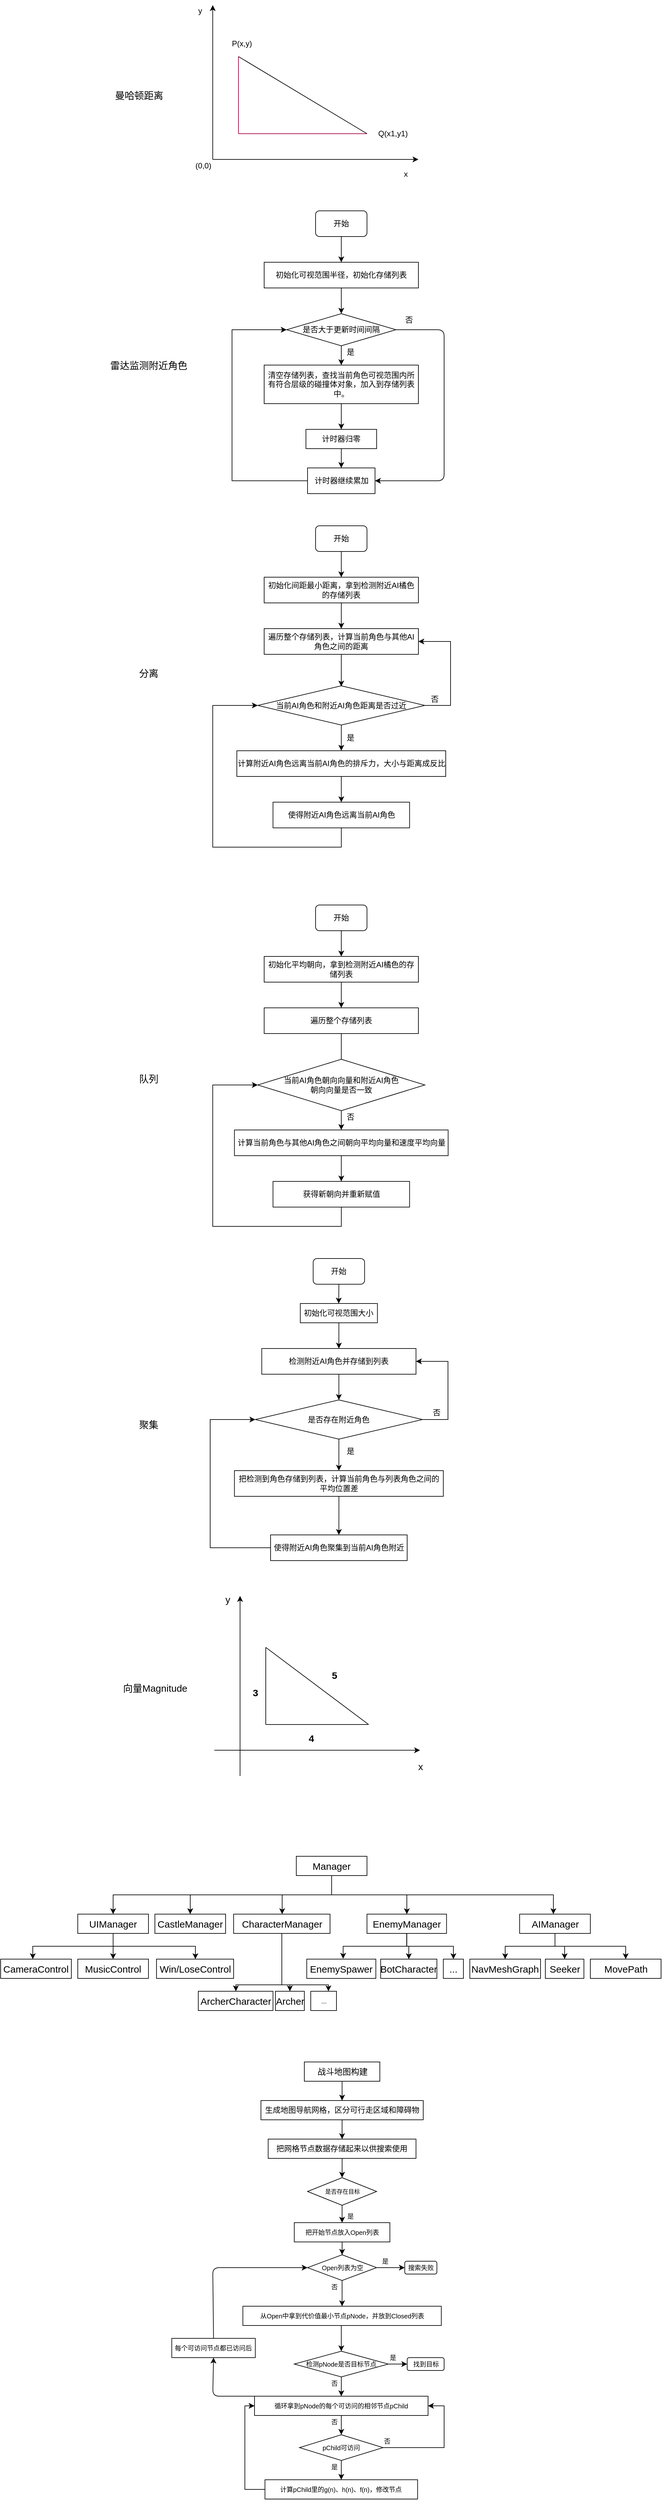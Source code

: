 <mxfile version="12.9.6" type="github">
  <diagram id="cQuPXXQZApBrQM8GXaEX" name="毕业设计相关">
    <mxGraphModel dx="2249" dy="762" grid="1" gridSize="10" guides="1" tooltips="1" connect="1" arrows="1" fold="1" page="1" pageScale="1" pageWidth="827" pageHeight="1169" math="0" shadow="0">
      <root>
        <mxCell id="0" />
        <mxCell id="1" parent="0" />
        <mxCell id="ilsrh9dzchEDd0E5HQ8F-1" value="" style="endArrow=classic;html=1;" parent="1" edge="1">
          <mxGeometry width="50" height="50" relative="1" as="geometry">
            <mxPoint x="200" y="360" as="sourcePoint" />
            <mxPoint x="200" y="120" as="targetPoint" />
          </mxGeometry>
        </mxCell>
        <mxCell id="ilsrh9dzchEDd0E5HQ8F-2" value="" style="endArrow=classic;html=1;" parent="1" edge="1">
          <mxGeometry width="50" height="50" relative="1" as="geometry">
            <mxPoint x="200" y="360" as="sourcePoint" />
            <mxPoint x="520" y="360" as="targetPoint" />
          </mxGeometry>
        </mxCell>
        <mxCell id="ilsrh9dzchEDd0E5HQ8F-3" value="" style="endArrow=none;html=1;fillColor=#d80073;strokeColor=#A50040;" parent="1" edge="1">
          <mxGeometry width="50" height="50" relative="1" as="geometry">
            <mxPoint x="240" y="320" as="sourcePoint" />
            <mxPoint x="440" y="320" as="targetPoint" />
          </mxGeometry>
        </mxCell>
        <mxCell id="ilsrh9dzchEDd0E5HQ8F-5" value="" style="endArrow=none;html=1;fillColor=#d80073;strokeColor=#A50040;" parent="1" edge="1">
          <mxGeometry width="50" height="50" relative="1" as="geometry">
            <mxPoint x="240" y="320" as="sourcePoint" />
            <mxPoint x="240" y="200" as="targetPoint" />
          </mxGeometry>
        </mxCell>
        <mxCell id="ilsrh9dzchEDd0E5HQ8F-6" value="" style="endArrow=none;html=1;" parent="1" edge="1">
          <mxGeometry width="50" height="50" relative="1" as="geometry">
            <mxPoint x="440" y="320" as="sourcePoint" />
            <mxPoint x="240" y="200" as="targetPoint" />
          </mxGeometry>
        </mxCell>
        <mxCell id="ilsrh9dzchEDd0E5HQ8F-7" value="P(x,y)" style="text;html=1;align=center;verticalAlign=middle;resizable=0;points=[];autosize=1;" parent="1" vertex="1">
          <mxGeometry x="220" y="170" width="50" height="20" as="geometry" />
        </mxCell>
        <mxCell id="ilsrh9dzchEDd0E5HQ8F-8" value="Q(x1,y1)" style="text;html=1;align=center;verticalAlign=middle;resizable=0;points=[];autosize=1;" parent="1" vertex="1">
          <mxGeometry x="450" y="310" width="60" height="20" as="geometry" />
        </mxCell>
        <mxCell id="ilsrh9dzchEDd0E5HQ8F-9" value="y" style="text;html=1;align=center;verticalAlign=middle;resizable=0;points=[];autosize=1;" parent="1" vertex="1">
          <mxGeometry x="170" y="119" width="20" height="20" as="geometry" />
        </mxCell>
        <mxCell id="ilsrh9dzchEDd0E5HQ8F-10" value="x" style="text;html=1;align=center;verticalAlign=middle;resizable=0;points=[];autosize=1;" parent="1" vertex="1">
          <mxGeometry x="490" y="373" width="20" height="20" as="geometry" />
        </mxCell>
        <mxCell id="ilsrh9dzchEDd0E5HQ8F-11" value="(0,0)" style="text;html=1;align=center;verticalAlign=middle;resizable=0;points=[];autosize=1;" parent="1" vertex="1">
          <mxGeometry x="165" y="360" width="40" height="20" as="geometry" />
        </mxCell>
        <mxCell id="ilsrh9dzchEDd0E5HQ8F-12" value="开始" style="rounded=1;whiteSpace=wrap;html=1;" parent="1" vertex="1">
          <mxGeometry x="360" y="440" width="80" height="40" as="geometry" />
        </mxCell>
        <mxCell id="ilsrh9dzchEDd0E5HQ8F-13" value="初始化可视范围半径，初始化存储列表" style="rounded=0;whiteSpace=wrap;html=1;" parent="1" vertex="1">
          <mxGeometry x="280" y="520" width="240" height="40" as="geometry" />
        </mxCell>
        <mxCell id="ilsrh9dzchEDd0E5HQ8F-14" value="是否大于更新时间间隔" style="rhombus;whiteSpace=wrap;html=1;" parent="1" vertex="1">
          <mxGeometry x="315" y="600" width="170" height="50" as="geometry" />
        </mxCell>
        <mxCell id="ilsrh9dzchEDd0E5HQ8F-15" value="" style="endArrow=classic;html=1;exitX=0.5;exitY=1;exitDx=0;exitDy=0;entryX=0.5;entryY=0;entryDx=0;entryDy=0;" parent="1" source="ilsrh9dzchEDd0E5HQ8F-12" target="ilsrh9dzchEDd0E5HQ8F-13" edge="1">
          <mxGeometry width="50" height="50" relative="1" as="geometry">
            <mxPoint x="390" y="760" as="sourcePoint" />
            <mxPoint x="440" y="710" as="targetPoint" />
          </mxGeometry>
        </mxCell>
        <mxCell id="ilsrh9dzchEDd0E5HQ8F-16" value="" style="endArrow=classic;html=1;exitX=0.5;exitY=1;exitDx=0;exitDy=0;entryX=0.5;entryY=0;entryDx=0;entryDy=0;" parent="1" source="ilsrh9dzchEDd0E5HQ8F-13" target="ilsrh9dzchEDd0E5HQ8F-14" edge="1">
          <mxGeometry width="50" height="50" relative="1" as="geometry">
            <mxPoint x="390" y="760" as="sourcePoint" />
            <mxPoint x="440" y="710" as="targetPoint" />
          </mxGeometry>
        </mxCell>
        <mxCell id="ilsrh9dzchEDd0E5HQ8F-17" value="" style="endArrow=classic;html=1;exitX=0.5;exitY=1;exitDx=0;exitDy=0;" parent="1" source="ilsrh9dzchEDd0E5HQ8F-14" edge="1">
          <mxGeometry width="50" height="50" relative="1" as="geometry">
            <mxPoint x="390" y="760" as="sourcePoint" />
            <mxPoint x="400" y="680" as="targetPoint" />
          </mxGeometry>
        </mxCell>
        <mxCell id="ilsrh9dzchEDd0E5HQ8F-18" value="是" style="text;html=1;align=center;verticalAlign=middle;resizable=0;points=[];autosize=1;" parent="1" vertex="1">
          <mxGeometry x="399" y="650" width="30" height="20" as="geometry" />
        </mxCell>
        <mxCell id="ilsrh9dzchEDd0E5HQ8F-19" value="清空存储列表，查找当前角色可视范围内所有符合层级的碰撞体对象，加入到存储列表中。" style="rounded=0;whiteSpace=wrap;html=1;" parent="1" vertex="1">
          <mxGeometry x="280" y="680" width="240" height="60" as="geometry" />
        </mxCell>
        <mxCell id="ilsrh9dzchEDd0E5HQ8F-20" value="计时器归零" style="rounded=0;whiteSpace=wrap;html=1;" parent="1" vertex="1">
          <mxGeometry x="345" y="780" width="110" height="30" as="geometry" />
        </mxCell>
        <mxCell id="ilsrh9dzchEDd0E5HQ8F-21" value="" style="endArrow=classic;html=1;exitX=0.5;exitY=1;exitDx=0;exitDy=0;entryX=0.5;entryY=0;entryDx=0;entryDy=0;" parent="1" source="ilsrh9dzchEDd0E5HQ8F-19" target="ilsrh9dzchEDd0E5HQ8F-20" edge="1">
          <mxGeometry width="50" height="50" relative="1" as="geometry">
            <mxPoint x="390" y="760" as="sourcePoint" />
            <mxPoint x="440" y="710" as="targetPoint" />
          </mxGeometry>
        </mxCell>
        <mxCell id="ilsrh9dzchEDd0E5HQ8F-28" value="" style="edgeStyle=orthogonalEdgeStyle;rounded=0;orthogonalLoop=1;jettySize=auto;html=1;entryX=0;entryY=0.5;entryDx=0;entryDy=0;" parent="1" source="ilsrh9dzchEDd0E5HQ8F-22" target="ilsrh9dzchEDd0E5HQ8F-14" edge="1">
          <mxGeometry relative="1" as="geometry">
            <mxPoint x="180" y="590" as="targetPoint" />
            <Array as="points">
              <mxPoint x="230" y="860" />
              <mxPoint x="230" y="625" />
            </Array>
          </mxGeometry>
        </mxCell>
        <mxCell id="ilsrh9dzchEDd0E5HQ8F-22" value="计时器继续累加" style="rounded=0;whiteSpace=wrap;html=1;" parent="1" vertex="1">
          <mxGeometry x="347.5" y="840" width="105" height="40" as="geometry" />
        </mxCell>
        <mxCell id="ilsrh9dzchEDd0E5HQ8F-23" value="" style="endArrow=classic;html=1;exitX=0.5;exitY=1;exitDx=0;exitDy=0;entryX=0.5;entryY=0;entryDx=0;entryDy=0;" parent="1" source="ilsrh9dzchEDd0E5HQ8F-20" target="ilsrh9dzchEDd0E5HQ8F-22" edge="1">
          <mxGeometry width="50" height="50" relative="1" as="geometry">
            <mxPoint x="390" y="760" as="sourcePoint" />
            <mxPoint x="440" y="710" as="targetPoint" />
          </mxGeometry>
        </mxCell>
        <mxCell id="ilsrh9dzchEDd0E5HQ8F-25" value="" style="endArrow=classic;html=1;entryX=1;entryY=0.5;entryDx=0;entryDy=0;exitX=1;exitY=0.5;exitDx=0;exitDy=0;" parent="1" source="ilsrh9dzchEDd0E5HQ8F-14" target="ilsrh9dzchEDd0E5HQ8F-22" edge="1">
          <mxGeometry width="50" height="50" relative="1" as="geometry">
            <mxPoint x="600" y="860" as="sourcePoint" />
            <mxPoint x="440" y="710" as="targetPoint" />
            <Array as="points">
              <mxPoint x="560" y="625" />
              <mxPoint x="560" y="860" />
            </Array>
          </mxGeometry>
        </mxCell>
        <mxCell id="ilsrh9dzchEDd0E5HQ8F-26" value="否" style="text;html=1;align=center;verticalAlign=middle;resizable=0;points=[];autosize=1;" parent="1" vertex="1">
          <mxGeometry x="490" y="600" width="30" height="20" as="geometry" />
        </mxCell>
        <mxCell id="ilsrh9dzchEDd0E5HQ8F-29" value="开始" style="rounded=1;whiteSpace=wrap;html=1;" parent="1" vertex="1">
          <mxGeometry x="360" y="930" width="80" height="40" as="geometry" />
        </mxCell>
        <mxCell id="ilsrh9dzchEDd0E5HQ8F-35" value="" style="edgeStyle=orthogonalEdgeStyle;rounded=0;orthogonalLoop=1;jettySize=auto;html=1;" parent="1" source="ilsrh9dzchEDd0E5HQ8F-30" target="ilsrh9dzchEDd0E5HQ8F-34" edge="1">
          <mxGeometry relative="1" as="geometry" />
        </mxCell>
        <mxCell id="ilsrh9dzchEDd0E5HQ8F-30" value="初始化间距最小距离，拿到检测附近AI橘色的存储列表" style="rounded=0;whiteSpace=wrap;html=1;" parent="1" vertex="1">
          <mxGeometry x="280" y="1010" width="240" height="40" as="geometry" />
        </mxCell>
        <mxCell id="ilsrh9dzchEDd0E5HQ8F-37" value="" style="edgeStyle=orthogonalEdgeStyle;rounded=0;orthogonalLoop=1;jettySize=auto;html=1;" parent="1" source="ilsrh9dzchEDd0E5HQ8F-34" edge="1">
          <mxGeometry relative="1" as="geometry">
            <mxPoint x="400" y="1180" as="targetPoint" />
          </mxGeometry>
        </mxCell>
        <mxCell id="ilsrh9dzchEDd0E5HQ8F-34" value="遍历整个存储列表，计算当前角色与其他AI角色之间的距离" style="rounded=0;whiteSpace=wrap;html=1;" parent="1" vertex="1">
          <mxGeometry x="280" y="1090" width="240" height="40" as="geometry" />
        </mxCell>
        <mxCell id="ilsrh9dzchEDd0E5HQ8F-32" value="否" style="text;html=1;align=center;verticalAlign=middle;resizable=0;points=[];autosize=1;" parent="1" vertex="1">
          <mxGeometry x="530" y="1190" width="30" height="20" as="geometry" />
        </mxCell>
        <mxCell id="ilsrh9dzchEDd0E5HQ8F-33" value="" style="endArrow=classic;html=1;exitX=0.5;exitY=1;exitDx=0;exitDy=0;entryX=0.5;entryY=0;entryDx=0;entryDy=0;" parent="1" source="ilsrh9dzchEDd0E5HQ8F-29" target="ilsrh9dzchEDd0E5HQ8F-30" edge="1">
          <mxGeometry width="50" height="50" relative="1" as="geometry">
            <mxPoint x="410" y="490" as="sourcePoint" />
            <mxPoint x="410" y="530" as="targetPoint" />
          </mxGeometry>
        </mxCell>
        <mxCell id="ilsrh9dzchEDd0E5HQ8F-41" value="" style="edgeStyle=orthogonalEdgeStyle;rounded=0;orthogonalLoop=1;jettySize=auto;html=1;entryX=1;entryY=0.5;entryDx=0;entryDy=0;" parent="1" source="ilsrh9dzchEDd0E5HQ8F-39" target="ilsrh9dzchEDd0E5HQ8F-34" edge="1">
          <mxGeometry relative="1" as="geometry">
            <mxPoint x="610" y="1100" as="targetPoint" />
            <Array as="points">
              <mxPoint x="570" y="1210" />
              <mxPoint x="570" y="1110" />
            </Array>
          </mxGeometry>
        </mxCell>
        <mxCell id="ilsrh9dzchEDd0E5HQ8F-43" value="" style="edgeStyle=orthogonalEdgeStyle;rounded=0;orthogonalLoop=1;jettySize=auto;html=1;" parent="1" source="ilsrh9dzchEDd0E5HQ8F-39" edge="1">
          <mxGeometry relative="1" as="geometry">
            <mxPoint x="400" y="1280" as="targetPoint" />
          </mxGeometry>
        </mxCell>
        <mxCell id="ilsrh9dzchEDd0E5HQ8F-39" value="当前AI角色和附近AI角色距离是否过近" style="rhombus;whiteSpace=wrap;html=1;" parent="1" vertex="1">
          <mxGeometry x="270" y="1179" width="260" height="61" as="geometry" />
        </mxCell>
        <mxCell id="ilsrh9dzchEDd0E5HQ8F-44" value="是" style="text;html=1;align=center;verticalAlign=middle;resizable=0;points=[];autosize=1;" parent="1" vertex="1">
          <mxGeometry x="399" y="1250" width="30" height="20" as="geometry" />
        </mxCell>
        <mxCell id="ilsrh9dzchEDd0E5HQ8F-47" value="" style="edgeStyle=orthogonalEdgeStyle;rounded=0;orthogonalLoop=1;jettySize=auto;html=1;" parent="1" source="ilsrh9dzchEDd0E5HQ8F-45" target="ilsrh9dzchEDd0E5HQ8F-46" edge="1">
          <mxGeometry relative="1" as="geometry" />
        </mxCell>
        <mxCell id="ilsrh9dzchEDd0E5HQ8F-45" value="计算附近AI角色远离当前AI角色的排斥力，大小与距离成反比" style="rounded=0;whiteSpace=wrap;html=1;" parent="1" vertex="1">
          <mxGeometry x="237.5" y="1280" width="325" height="40" as="geometry" />
        </mxCell>
        <mxCell id="ilsrh9dzchEDd0E5HQ8F-49" value="" style="edgeStyle=orthogonalEdgeStyle;rounded=0;orthogonalLoop=1;jettySize=auto;html=1;entryX=0;entryY=0.5;entryDx=0;entryDy=0;" parent="1" source="ilsrh9dzchEDd0E5HQ8F-46" target="ilsrh9dzchEDd0E5HQ8F-39" edge="1">
          <mxGeometry relative="1" as="geometry">
            <mxPoint x="400" y="1480" as="targetPoint" />
            <Array as="points">
              <mxPoint x="400" y="1430" />
              <mxPoint x="200" y="1430" />
              <mxPoint x="200" y="1210" />
            </Array>
          </mxGeometry>
        </mxCell>
        <mxCell id="ilsrh9dzchEDd0E5HQ8F-46" value="使得附近AI角色远离当前AI角色" style="rounded=0;whiteSpace=wrap;html=1;" parent="1" vertex="1">
          <mxGeometry x="293.75" y="1360" width="212.5" height="40" as="geometry" />
        </mxCell>
        <mxCell id="ilsrh9dzchEDd0E5HQ8F-50" value="遍历整个存储列表，计算当前角色与其他AI角色之间的距离" style="rounded=0;whiteSpace=wrap;html=1;" parent="1" vertex="1">
          <mxGeometry x="280" y="1090" width="240" height="40" as="geometry" />
        </mxCell>
        <mxCell id="ilsrh9dzchEDd0E5HQ8F-51" value="开始" style="rounded=1;whiteSpace=wrap;html=1;" parent="1" vertex="1">
          <mxGeometry x="360" y="1520" width="80" height="40" as="geometry" />
        </mxCell>
        <mxCell id="ilsrh9dzchEDd0E5HQ8F-52" value="" style="edgeStyle=orthogonalEdgeStyle;rounded=0;orthogonalLoop=1;jettySize=auto;html=1;" parent="1" source="ilsrh9dzchEDd0E5HQ8F-53" target="ilsrh9dzchEDd0E5HQ8F-55" edge="1">
          <mxGeometry relative="1" as="geometry" />
        </mxCell>
        <mxCell id="ilsrh9dzchEDd0E5HQ8F-53" value="初始化平均朝向，拿到检测附近AI橘色的存储列表" style="rounded=0;whiteSpace=wrap;html=1;" parent="1" vertex="1">
          <mxGeometry x="280" y="1600" width="240" height="40" as="geometry" />
        </mxCell>
        <mxCell id="ilsrh9dzchEDd0E5HQ8F-54" value="" style="edgeStyle=orthogonalEdgeStyle;rounded=0;orthogonalLoop=1;jettySize=auto;html=1;" parent="1" source="ilsrh9dzchEDd0E5HQ8F-55" edge="1">
          <mxGeometry relative="1" as="geometry">
            <mxPoint x="400" y="1770" as="targetPoint" />
          </mxGeometry>
        </mxCell>
        <mxCell id="ilsrh9dzchEDd0E5HQ8F-55" value="遍历整个存储列表，计算当前角色与其他AI角色之间的距离" style="rounded=0;whiteSpace=wrap;html=1;" parent="1" vertex="1">
          <mxGeometry x="280" y="1680" width="240" height="40" as="geometry" />
        </mxCell>
        <mxCell id="ilsrh9dzchEDd0E5HQ8F-57" value="" style="endArrow=classic;html=1;exitX=0.5;exitY=1;exitDx=0;exitDy=0;entryX=0.5;entryY=0;entryDx=0;entryDy=0;" parent="1" source="ilsrh9dzchEDd0E5HQ8F-51" target="ilsrh9dzchEDd0E5HQ8F-53" edge="1">
          <mxGeometry width="50" height="50" relative="1" as="geometry">
            <mxPoint x="410" y="1080" as="sourcePoint" />
            <mxPoint x="410" y="1120" as="targetPoint" />
          </mxGeometry>
        </mxCell>
        <mxCell id="ilsrh9dzchEDd0E5HQ8F-59" value="" style="edgeStyle=orthogonalEdgeStyle;rounded=0;orthogonalLoop=1;jettySize=auto;html=1;" parent="1" source="ilsrh9dzchEDd0E5HQ8F-60" edge="1">
          <mxGeometry relative="1" as="geometry">
            <mxPoint x="400" y="1870" as="targetPoint" />
          </mxGeometry>
        </mxCell>
        <mxCell id="ilsrh9dzchEDd0E5HQ8F-60" value="当前AI角色朝向向量和附近AI角色&lt;br&gt;朝向向量是否一致" style="rhombus;whiteSpace=wrap;html=1;" parent="1" vertex="1">
          <mxGeometry x="270" y="1760" width="260" height="80" as="geometry" />
        </mxCell>
        <mxCell id="ilsrh9dzchEDd0E5HQ8F-61" value="否" style="text;html=1;align=center;verticalAlign=middle;resizable=0;points=[];autosize=1;" parent="1" vertex="1">
          <mxGeometry x="399" y="1840" width="30" height="20" as="geometry" />
        </mxCell>
        <mxCell id="ilsrh9dzchEDd0E5HQ8F-62" value="" style="edgeStyle=orthogonalEdgeStyle;rounded=0;orthogonalLoop=1;jettySize=auto;html=1;" parent="1" source="ilsrh9dzchEDd0E5HQ8F-63" target="ilsrh9dzchEDd0E5HQ8F-65" edge="1">
          <mxGeometry relative="1" as="geometry" />
        </mxCell>
        <mxCell id="ilsrh9dzchEDd0E5HQ8F-63" value="计算当前角色与其他AI角色之间朝向平均向量和速度平均向量" style="rounded=0;whiteSpace=wrap;html=1;" parent="1" vertex="1">
          <mxGeometry x="233.75" y="1870" width="332.5" height="40" as="geometry" />
        </mxCell>
        <mxCell id="ilsrh9dzchEDd0E5HQ8F-64" value="" style="edgeStyle=orthogonalEdgeStyle;rounded=0;orthogonalLoop=1;jettySize=auto;html=1;entryX=0;entryY=0.5;entryDx=0;entryDy=0;" parent="1" source="ilsrh9dzchEDd0E5HQ8F-65" target="ilsrh9dzchEDd0E5HQ8F-60" edge="1">
          <mxGeometry relative="1" as="geometry">
            <mxPoint x="240" y="1770" as="targetPoint" />
            <Array as="points">
              <mxPoint x="400" y="2020" />
              <mxPoint x="200" y="2020" />
              <mxPoint x="200" y="1800" />
              <mxPoint x="270" y="1800" />
            </Array>
          </mxGeometry>
        </mxCell>
        <mxCell id="ilsrh9dzchEDd0E5HQ8F-65" value="获得新朝向并重新赋值" style="rounded=0;whiteSpace=wrap;html=1;" parent="1" vertex="1">
          <mxGeometry x="293.75" y="1950" width="212.5" height="40" as="geometry" />
        </mxCell>
        <mxCell id="ilsrh9dzchEDd0E5HQ8F-66" value="遍历整个存储列表" style="rounded=0;whiteSpace=wrap;html=1;" parent="1" vertex="1">
          <mxGeometry x="280" y="1680" width="240" height="40" as="geometry" />
        </mxCell>
        <mxCell id="ilsrh9dzchEDd0E5HQ8F-69" value="开始" style="rounded=1;whiteSpace=wrap;html=1;" parent="1" vertex="1">
          <mxGeometry x="356.25" y="2070" width="80" height="40" as="geometry" />
        </mxCell>
        <mxCell id="ilsrh9dzchEDd0E5HQ8F-86" style="edgeStyle=orthogonalEdgeStyle;rounded=0;orthogonalLoop=1;jettySize=auto;html=1;" parent="1" source="ilsrh9dzchEDd0E5HQ8F-71" target="ilsrh9dzchEDd0E5HQ8F-78" edge="1">
          <mxGeometry relative="1" as="geometry" />
        </mxCell>
        <mxCell id="ilsrh9dzchEDd0E5HQ8F-71" value="检测附近AI角色并存储到列表" style="rounded=0;whiteSpace=wrap;html=1;" parent="1" vertex="1">
          <mxGeometry x="276.25" y="2210" width="240" height="40" as="geometry" />
        </mxCell>
        <mxCell id="ilsrh9dzchEDd0E5HQ8F-74" value="否" style="text;html=1;align=center;verticalAlign=middle;resizable=0;points=[];autosize=1;" parent="1" vertex="1">
          <mxGeometry x="532.5" y="2300" width="30" height="20" as="geometry" />
        </mxCell>
        <mxCell id="ilsrh9dzchEDd0E5HQ8F-75" value="" style="endArrow=classic;html=1;exitX=0.5;exitY=1;exitDx=0;exitDy=0;" parent="1" source="ilsrh9dzchEDd0E5HQ8F-69" edge="1">
          <mxGeometry width="50" height="50" relative="1" as="geometry">
            <mxPoint x="406.25" y="1660" as="sourcePoint" />
            <mxPoint x="396" y="2140" as="targetPoint" />
          </mxGeometry>
        </mxCell>
        <mxCell id="ilsrh9dzchEDd0E5HQ8F-76" value="" style="edgeStyle=orthogonalEdgeStyle;rounded=0;orthogonalLoop=1;jettySize=auto;html=1;entryX=1;entryY=0.5;entryDx=0;entryDy=0;" parent="1" source="ilsrh9dzchEDd0E5HQ8F-78" target="ilsrh9dzchEDd0E5HQ8F-71" edge="1">
          <mxGeometry relative="1" as="geometry">
            <mxPoint x="526" y="2350" as="targetPoint" />
            <Array as="points">
              <mxPoint x="566" y="2321" />
              <mxPoint x="566" y="2230" />
            </Array>
          </mxGeometry>
        </mxCell>
        <mxCell id="ilsrh9dzchEDd0E5HQ8F-77" value="" style="edgeStyle=orthogonalEdgeStyle;rounded=0;orthogonalLoop=1;jettySize=auto;html=1;entryX=0.5;entryY=0;entryDx=0;entryDy=0;" parent="1" source="ilsrh9dzchEDd0E5HQ8F-78" target="ilsrh9dzchEDd0E5HQ8F-81" edge="1">
          <mxGeometry relative="1" as="geometry">
            <mxPoint x="396.25" y="2480" as="targetPoint" />
          </mxGeometry>
        </mxCell>
        <mxCell id="ilsrh9dzchEDd0E5HQ8F-78" value="是否存在附近角色" style="rhombus;whiteSpace=wrap;html=1;" parent="1" vertex="1">
          <mxGeometry x="266.25" y="2290" width="260" height="61" as="geometry" />
        </mxCell>
        <mxCell id="ilsrh9dzchEDd0E5HQ8F-79" value="是" style="text;html=1;align=center;verticalAlign=middle;resizable=0;points=[];autosize=1;" parent="1" vertex="1">
          <mxGeometry x="399" y="2360" width="30" height="20" as="geometry" />
        </mxCell>
        <mxCell id="ilsrh9dzchEDd0E5HQ8F-80" value="" style="edgeStyle=orthogonalEdgeStyle;rounded=0;orthogonalLoop=1;jettySize=auto;html=1;" parent="1" source="ilsrh9dzchEDd0E5HQ8F-81" target="ilsrh9dzchEDd0E5HQ8F-83" edge="1">
          <mxGeometry relative="1" as="geometry" />
        </mxCell>
        <mxCell id="ilsrh9dzchEDd0E5HQ8F-81" value="把检测到角色存储到列表，计算当前角色与列表角色之间的平均位置差" style="rounded=0;whiteSpace=wrap;html=1;" parent="1" vertex="1">
          <mxGeometry x="233.75" y="2400" width="325" height="40" as="geometry" />
        </mxCell>
        <mxCell id="ilsrh9dzchEDd0E5HQ8F-82" value="" style="edgeStyle=orthogonalEdgeStyle;rounded=0;orthogonalLoop=1;jettySize=auto;html=1;entryX=0;entryY=0.5;entryDx=0;entryDy=0;" parent="1" source="ilsrh9dzchEDd0E5HQ8F-83" target="ilsrh9dzchEDd0E5HQ8F-78" edge="1">
          <mxGeometry relative="1" as="geometry">
            <mxPoint x="396.25" y="2650" as="targetPoint" />
            <Array as="points">
              <mxPoint x="196" y="2520" />
              <mxPoint x="196" y="2321" />
            </Array>
          </mxGeometry>
        </mxCell>
        <mxCell id="ilsrh9dzchEDd0E5HQ8F-83" value="使得附近AI角色聚集到当前AI角色附近" style="rounded=0;whiteSpace=wrap;html=1;" parent="1" vertex="1">
          <mxGeometry x="290" y="2500" width="212.5" height="40" as="geometry" />
        </mxCell>
        <mxCell id="ilsrh9dzchEDd0E5HQ8F-88" value="&lt;span style=&quot;white-space: normal&quot;&gt;初始化可视范围大小&lt;/span&gt;" style="rounded=0;whiteSpace=wrap;html=1;" parent="1" vertex="1">
          <mxGeometry x="336.25" y="2140" width="120" height="30" as="geometry" />
        </mxCell>
        <mxCell id="ilsrh9dzchEDd0E5HQ8F-89" value="" style="endArrow=classic;html=1;exitX=0.5;exitY=1;exitDx=0;exitDy=0;" parent="1" source="ilsrh9dzchEDd0E5HQ8F-88" target="ilsrh9dzchEDd0E5HQ8F-71" edge="1">
          <mxGeometry width="50" height="50" relative="1" as="geometry">
            <mxPoint x="390" y="2350" as="sourcePoint" />
            <mxPoint x="440" y="2300" as="targetPoint" />
          </mxGeometry>
        </mxCell>
        <mxCell id="AzvYmCh7wC9eug3Tn16J-1" value="" style="endArrow=classic;html=1;" edge="1" parent="1">
          <mxGeometry width="50" height="50" relative="1" as="geometry">
            <mxPoint x="202.5" y="2835" as="sourcePoint" />
            <mxPoint x="522.5" y="2835" as="targetPoint" />
          </mxGeometry>
        </mxCell>
        <mxCell id="AzvYmCh7wC9eug3Tn16J-2" value="" style="endArrow=classic;html=1;" edge="1" parent="1">
          <mxGeometry width="50" height="50" relative="1" as="geometry">
            <mxPoint x="242.5" y="2875" as="sourcePoint" />
            <mxPoint x="242.5" y="2595" as="targetPoint" />
          </mxGeometry>
        </mxCell>
        <mxCell id="AzvYmCh7wC9eug3Tn16J-3" value="" style="endArrow=none;html=1;" edge="1" parent="1">
          <mxGeometry width="50" height="50" relative="1" as="geometry">
            <mxPoint x="282.5" y="2795" as="sourcePoint" />
            <mxPoint x="442.5" y="2795" as="targetPoint" />
          </mxGeometry>
        </mxCell>
        <mxCell id="AzvYmCh7wC9eug3Tn16J-4" value="" style="endArrow=none;html=1;" edge="1" parent="1">
          <mxGeometry width="50" height="50" relative="1" as="geometry">
            <mxPoint x="282.5" y="2795" as="sourcePoint" />
            <mxPoint x="282.5" y="2675" as="targetPoint" />
          </mxGeometry>
        </mxCell>
        <mxCell id="AzvYmCh7wC9eug3Tn16J-5" value="" style="endArrow=none;html=1;" edge="1" parent="1">
          <mxGeometry width="50" height="50" relative="1" as="geometry">
            <mxPoint x="442.5" y="2795" as="sourcePoint" />
            <mxPoint x="282.5" y="2675" as="targetPoint" />
          </mxGeometry>
        </mxCell>
        <mxCell id="AzvYmCh7wC9eug3Tn16J-6" value="4" style="text;html=1;align=center;verticalAlign=middle;resizable=0;points=[];autosize=1;fontStyle=1;fontSize=15;" vertex="1" parent="1">
          <mxGeometry x="342.5" y="2806" width="20" height="20" as="geometry" />
        </mxCell>
        <mxCell id="AzvYmCh7wC9eug3Tn16J-7" value="3" style="text;html=1;align=center;verticalAlign=middle;resizable=0;points=[];autosize=1;fontStyle=1;fontSize=15;" vertex="1" parent="1">
          <mxGeometry x="256.25" y="2735" width="20" height="20" as="geometry" />
        </mxCell>
        <mxCell id="AzvYmCh7wC9eug3Tn16J-8" value="5" style="text;html=1;align=center;verticalAlign=middle;resizable=0;points=[];autosize=1;fontStyle=1;fontSize=15;" vertex="1" parent="1">
          <mxGeometry x="378.75" y="2708" width="20" height="20" as="geometry" />
        </mxCell>
        <mxCell id="AzvYmCh7wC9eug3Tn16J-10" value="x" style="text;html=1;align=center;verticalAlign=middle;resizable=0;points=[];autosize=1;fontSize=15;" vertex="1" parent="1">
          <mxGeometry x="512.5" y="2850" width="20" height="20" as="geometry" />
        </mxCell>
        <mxCell id="AzvYmCh7wC9eug3Tn16J-11" value="y" style="text;html=1;align=center;verticalAlign=middle;resizable=0;points=[];autosize=1;fontSize=15;" vertex="1" parent="1">
          <mxGeometry x="212.5" y="2590" width="20" height="20" as="geometry" />
        </mxCell>
        <mxCell id="AzvYmCh7wC9eug3Tn16J-12" value="曼哈顿距离" style="text;html=1;align=center;verticalAlign=middle;resizable=0;points=[];autosize=1;fontSize=15;" vertex="1" parent="1">
          <mxGeometry x="40" y="250" width="90" height="20" as="geometry" />
        </mxCell>
        <mxCell id="AzvYmCh7wC9eug3Tn16J-13" value="雷达监测附近角色" style="text;html=1;align=center;verticalAlign=middle;resizable=0;points=[];autosize=1;fontSize=15;" vertex="1" parent="1">
          <mxGeometry x="30" y="670" width="140" height="20" as="geometry" />
        </mxCell>
        <mxCell id="AzvYmCh7wC9eug3Tn16J-14" value="分离" style="text;html=1;align=center;verticalAlign=middle;resizable=0;points=[];autosize=1;fontSize=15;" vertex="1" parent="1">
          <mxGeometry x="75" y="1149" width="50" height="20" as="geometry" />
        </mxCell>
        <mxCell id="AzvYmCh7wC9eug3Tn16J-15" value="队列" style="text;html=1;align=center;verticalAlign=middle;resizable=0;points=[];autosize=1;fontSize=15;" vertex="1" parent="1">
          <mxGeometry x="75" y="1780" width="50" height="20" as="geometry" />
        </mxCell>
        <mxCell id="AzvYmCh7wC9eug3Tn16J-16" value="聚集" style="text;html=1;align=center;verticalAlign=middle;resizable=0;points=[];autosize=1;fontSize=15;" vertex="1" parent="1">
          <mxGeometry x="75" y="2318" width="50" height="20" as="geometry" />
        </mxCell>
        <mxCell id="AzvYmCh7wC9eug3Tn16J-17" value="向量Magnitude" style="text;html=1;align=center;verticalAlign=middle;resizable=0;points=[];autosize=1;fontSize=15;" vertex="1" parent="1">
          <mxGeometry x="50" y="2728" width="120" height="20" as="geometry" />
        </mxCell>
        <mxCell id="AzvYmCh7wC9eug3Tn16J-20" value="" style="edgeStyle=orthogonalEdgeStyle;rounded=0;orthogonalLoop=1;jettySize=auto;html=1;fontSize=15;entryX=0.5;entryY=0;entryDx=0;entryDy=0;" edge="1" parent="1" source="AzvYmCh7wC9eug3Tn16J-18" target="AzvYmCh7wC9eug3Tn16J-19">
          <mxGeometry relative="1" as="geometry">
            <Array as="points">
              <mxPoint x="385" y="3060" />
              <mxPoint x="45" y="3060" />
            </Array>
          </mxGeometry>
        </mxCell>
        <mxCell id="AzvYmCh7wC9eug3Tn16J-28" value="" style="edgeStyle=orthogonalEdgeStyle;rounded=0;orthogonalLoop=1;jettySize=auto;html=1;fontSize=15;entryX=0.5;entryY=0;entryDx=0;entryDy=0;" edge="1" parent="1" source="AzvYmCh7wC9eug3Tn16J-18" target="AzvYmCh7wC9eug3Tn16J-27">
          <mxGeometry relative="1" as="geometry">
            <Array as="points">
              <mxPoint x="385" y="3060" />
              <mxPoint x="165" y="3060" />
            </Array>
          </mxGeometry>
        </mxCell>
        <mxCell id="AzvYmCh7wC9eug3Tn16J-30" value="" style="edgeStyle=orthogonalEdgeStyle;rounded=0;orthogonalLoop=1;jettySize=auto;html=1;fontSize=15;" edge="1" parent="1" target="AzvYmCh7wC9eug3Tn16J-29">
          <mxGeometry relative="1" as="geometry">
            <mxPoint x="380" y="3060" as="sourcePoint" />
            <Array as="points">
              <mxPoint x="308" y="3060" />
            </Array>
          </mxGeometry>
        </mxCell>
        <mxCell id="AzvYmCh7wC9eug3Tn16J-32" value="" style="edgeStyle=orthogonalEdgeStyle;rounded=0;orthogonalLoop=1;jettySize=auto;html=1;fontSize=15;exitX=0.5;exitY=1;exitDx=0;exitDy=0;" edge="1" parent="1" source="AzvYmCh7wC9eug3Tn16J-18" target="AzvYmCh7wC9eug3Tn16J-31">
          <mxGeometry relative="1" as="geometry">
            <mxPoint x="380" y="3030" as="sourcePoint" />
            <Array as="points">
              <mxPoint x="385" y="3060" />
              <mxPoint x="502" y="3060" />
            </Array>
          </mxGeometry>
        </mxCell>
        <mxCell id="AzvYmCh7wC9eug3Tn16J-45" value="" style="edgeStyle=orthogonalEdgeStyle;rounded=0;orthogonalLoop=1;jettySize=auto;html=1;fontSize=15;" edge="1" parent="1" source="AzvYmCh7wC9eug3Tn16J-18" target="AzvYmCh7wC9eug3Tn16J-44">
          <mxGeometry relative="1" as="geometry">
            <Array as="points">
              <mxPoint x="385" y="3060" />
              <mxPoint x="730" y="3060" />
            </Array>
          </mxGeometry>
        </mxCell>
        <mxCell id="AzvYmCh7wC9eug3Tn16J-18" value="Manager" style="rounded=0;whiteSpace=wrap;html=1;fontSize=15;" vertex="1" parent="1">
          <mxGeometry x="330" y="3000" width="110" height="30" as="geometry" />
        </mxCell>
        <mxCell id="AzvYmCh7wC9eug3Tn16J-50" value="" style="edgeStyle=orthogonalEdgeStyle;rounded=0;orthogonalLoop=1;jettySize=auto;html=1;fontSize=15;" edge="1" parent="1" source="AzvYmCh7wC9eug3Tn16J-44" target="AzvYmCh7wC9eug3Tn16J-49">
          <mxGeometry relative="1" as="geometry" />
        </mxCell>
        <mxCell id="AzvYmCh7wC9eug3Tn16J-52" value="" style="edgeStyle=orthogonalEdgeStyle;rounded=0;orthogonalLoop=1;jettySize=auto;html=1;fontSize=15;" edge="1" parent="1" source="AzvYmCh7wC9eug3Tn16J-44" target="AzvYmCh7wC9eug3Tn16J-51">
          <mxGeometry relative="1" as="geometry" />
        </mxCell>
        <mxCell id="AzvYmCh7wC9eug3Tn16J-54" value="" style="edgeStyle=orthogonalEdgeStyle;rounded=0;orthogonalLoop=1;jettySize=auto;html=1;fontSize=15;" edge="1" parent="1" source="AzvYmCh7wC9eug3Tn16J-44" target="AzvYmCh7wC9eug3Tn16J-53">
          <mxGeometry relative="1" as="geometry">
            <Array as="points">
              <mxPoint x="732.5" y="3140" />
              <mxPoint x="842.5" y="3140" />
            </Array>
          </mxGeometry>
        </mxCell>
        <mxCell id="AzvYmCh7wC9eug3Tn16J-44" value="AIManager" style="rounded=0;whiteSpace=wrap;html=1;fontSize=15;" vertex="1" parent="1">
          <mxGeometry x="677.5" y="3090" width="110" height="30" as="geometry" />
        </mxCell>
        <mxCell id="AzvYmCh7wC9eug3Tn16J-53" value="MovePath" style="rounded=0;whiteSpace=wrap;html=1;fontSize=15;" vertex="1" parent="1">
          <mxGeometry x="787.5" y="3160" width="110" height="30" as="geometry" />
        </mxCell>
        <mxCell id="AzvYmCh7wC9eug3Tn16J-51" value="Seeker" style="rounded=0;whiteSpace=wrap;html=1;fontSize=15;" vertex="1" parent="1">
          <mxGeometry x="717.5" y="3160" width="60" height="30" as="geometry" />
        </mxCell>
        <mxCell id="AzvYmCh7wC9eug3Tn16J-49" value="NavMeshGraph" style="rounded=0;whiteSpace=wrap;html=1;fontSize=15;" vertex="1" parent="1">
          <mxGeometry x="600" y="3160" width="110" height="30" as="geometry" />
        </mxCell>
        <mxCell id="AzvYmCh7wC9eug3Tn16J-38" value="" style="edgeStyle=orthogonalEdgeStyle;rounded=0;orthogonalLoop=1;jettySize=auto;html=1;fontSize=15;entryX=0.527;entryY=-0.02;entryDx=0;entryDy=0;entryPerimeter=0;" edge="1" parent="1" source="AzvYmCh7wC9eug3Tn16J-31" target="AzvYmCh7wC9eug3Tn16J-37">
          <mxGeometry relative="1" as="geometry">
            <mxPoint x="430" y="3160" as="targetPoint" />
            <Array as="points">
              <mxPoint x="502" y="3140" />
              <mxPoint x="403" y="3140" />
            </Array>
          </mxGeometry>
        </mxCell>
        <mxCell id="AzvYmCh7wC9eug3Tn16J-40" value="" style="edgeStyle=orthogonalEdgeStyle;rounded=0;orthogonalLoop=1;jettySize=auto;html=1;fontSize=15;" edge="1" parent="1" source="AzvYmCh7wC9eug3Tn16J-31" target="AzvYmCh7wC9eug3Tn16J-39">
          <mxGeometry relative="1" as="geometry" />
        </mxCell>
        <mxCell id="AzvYmCh7wC9eug3Tn16J-79" value="" style="edgeStyle=orthogonalEdgeStyle;rounded=0;orthogonalLoop=1;jettySize=auto;html=1;fontSize=10;" edge="1" parent="1" source="AzvYmCh7wC9eug3Tn16J-31" target="AzvYmCh7wC9eug3Tn16J-78">
          <mxGeometry relative="1" as="geometry" />
        </mxCell>
        <mxCell id="AzvYmCh7wC9eug3Tn16J-31" value="EnemyManager" style="rounded=0;whiteSpace=wrap;html=1;fontSize=15;" vertex="1" parent="1">
          <mxGeometry x="440" y="3090" width="123.75" height="30" as="geometry" />
        </mxCell>
        <mxCell id="AzvYmCh7wC9eug3Tn16J-78" value="..." style="rounded=0;whiteSpace=wrap;html=1;fontSize=15;" vertex="1" parent="1">
          <mxGeometry x="558.75" y="3160" width="31.25" height="30" as="geometry" />
        </mxCell>
        <mxCell id="AzvYmCh7wC9eug3Tn16J-39" value="BotCharacter" style="rounded=0;whiteSpace=wrap;html=1;fontSize=15;" vertex="1" parent="1">
          <mxGeometry x="461.25" y="3160" width="87.5" height="30" as="geometry" />
        </mxCell>
        <mxCell id="AzvYmCh7wC9eug3Tn16J-37" value="EnemySpawer" style="rounded=0;whiteSpace=wrap;html=1;fontSize=15;" vertex="1" parent="1">
          <mxGeometry x="346.25" y="3160" width="107.5" height="30" as="geometry" />
        </mxCell>
        <mxCell id="AzvYmCh7wC9eug3Tn16J-34" value="" style="edgeStyle=orthogonalEdgeStyle;rounded=0;orthogonalLoop=1;jettySize=auto;html=1;fontSize=15;" edge="1" parent="1" source="AzvYmCh7wC9eug3Tn16J-29" target="AzvYmCh7wC9eug3Tn16J-33">
          <mxGeometry relative="1" as="geometry">
            <Array as="points">
              <mxPoint x="308" y="3200" />
              <mxPoint x="236" y="3200" />
            </Array>
          </mxGeometry>
        </mxCell>
        <mxCell id="AzvYmCh7wC9eug3Tn16J-80" value="" style="edgeStyle=orthogonalEdgeStyle;rounded=0;orthogonalLoop=1;jettySize=auto;html=1;fontSize=10;" edge="1" parent="1" source="AzvYmCh7wC9eug3Tn16J-29">
          <mxGeometry relative="1" as="geometry">
            <mxPoint x="380" y="3210" as="targetPoint" />
            <Array as="points">
              <mxPoint x="308" y="3200" />
              <mxPoint x="380" y="3200" />
            </Array>
          </mxGeometry>
        </mxCell>
        <mxCell id="AzvYmCh7wC9eug3Tn16J-29" value="CharacterManager" style="rounded=0;whiteSpace=wrap;html=1;fontSize=15;" vertex="1" parent="1">
          <mxGeometry x="232.5" y="3090" width="150" height="30" as="geometry" />
        </mxCell>
        <mxCell id="AzvYmCh7wC9eug3Tn16J-33" value="ArcherCharacter" style="rounded=0;whiteSpace=wrap;html=1;fontSize=15;" vertex="1" parent="1">
          <mxGeometry x="177.5" y="3210" width="116.25" height="30" as="geometry" />
        </mxCell>
        <mxCell id="AzvYmCh7wC9eug3Tn16J-27" value="CastleManager" style="rounded=0;whiteSpace=wrap;html=1;fontSize=15;" vertex="1" parent="1">
          <mxGeometry x="110" y="3090" width="110" height="30" as="geometry" />
        </mxCell>
        <mxCell id="AzvYmCh7wC9eug3Tn16J-22" value="" style="edgeStyle=orthogonalEdgeStyle;rounded=0;orthogonalLoop=1;jettySize=auto;html=1;fontSize=15;" edge="1" parent="1" source="AzvYmCh7wC9eug3Tn16J-19" target="AzvYmCh7wC9eug3Tn16J-21">
          <mxGeometry relative="1" as="geometry">
            <Array as="points">
              <mxPoint x="45" y="3140" />
              <mxPoint x="-80" y="3140" />
            </Array>
          </mxGeometry>
        </mxCell>
        <mxCell id="AzvYmCh7wC9eug3Tn16J-24" value="" style="edgeStyle=orthogonalEdgeStyle;rounded=0;orthogonalLoop=1;jettySize=auto;html=1;fontSize=15;" edge="1" parent="1" source="AzvYmCh7wC9eug3Tn16J-19" target="AzvYmCh7wC9eug3Tn16J-23">
          <mxGeometry relative="1" as="geometry" />
        </mxCell>
        <mxCell id="AzvYmCh7wC9eug3Tn16J-26" value="" style="edgeStyle=orthogonalEdgeStyle;rounded=0;orthogonalLoop=1;jettySize=auto;html=1;fontSize=15;" edge="1" parent="1" source="AzvYmCh7wC9eug3Tn16J-19" target="AzvYmCh7wC9eug3Tn16J-25">
          <mxGeometry relative="1" as="geometry">
            <Array as="points">
              <mxPoint x="45" y="3140" />
              <mxPoint x="173" y="3140" />
            </Array>
          </mxGeometry>
        </mxCell>
        <mxCell id="AzvYmCh7wC9eug3Tn16J-19" value="UIManager" style="rounded=0;whiteSpace=wrap;html=1;fontSize=15;" vertex="1" parent="1">
          <mxGeometry x="-10" y="3090" width="110" height="30" as="geometry" />
        </mxCell>
        <mxCell id="AzvYmCh7wC9eug3Tn16J-25" value="Win/LoseControl" style="rounded=0;whiteSpace=wrap;html=1;fontSize=15;" vertex="1" parent="1">
          <mxGeometry x="112.5" y="3160" width="120" height="30" as="geometry" />
        </mxCell>
        <mxCell id="AzvYmCh7wC9eug3Tn16J-23" value="MusicControl" style="rounded=0;whiteSpace=wrap;html=1;fontSize=15;" vertex="1" parent="1">
          <mxGeometry x="-10" y="3160" width="110" height="30" as="geometry" />
        </mxCell>
        <mxCell id="AzvYmCh7wC9eug3Tn16J-21" value="CameraControl" style="rounded=0;whiteSpace=wrap;html=1;fontSize=15;" vertex="1" parent="1">
          <mxGeometry x="-130" y="3160" width="110" height="30" as="geometry" />
        </mxCell>
        <mxCell id="AzvYmCh7wC9eug3Tn16J-36" value="Archer" style="rounded=0;whiteSpace=wrap;html=1;fontSize=15;" vertex="1" parent="1">
          <mxGeometry x="297.5" y="3210" width="45" height="30" as="geometry" />
        </mxCell>
        <mxCell id="AzvYmCh7wC9eug3Tn16J-47" value="" style="edgeStyle=orthogonalEdgeStyle;rounded=0;orthogonalLoop=1;jettySize=auto;html=1;fontSize=15;exitX=0.5;exitY=1;exitDx=0;exitDy=0;entryX=0.5;entryY=0;entryDx=0;entryDy=0;" edge="1" parent="1" source="AzvYmCh7wC9eug3Tn16J-29" target="AzvYmCh7wC9eug3Tn16J-36">
          <mxGeometry relative="1" as="geometry">
            <mxPoint x="312.5" y="3240" as="sourcePoint" />
            <mxPoint x="248.833" y="3320" as="targetPoint" />
            <Array as="points">
              <mxPoint x="308" y="3200" />
              <mxPoint x="320" y="3200" />
            </Array>
          </mxGeometry>
        </mxCell>
        <mxCell id="AzvYmCh7wC9eug3Tn16J-58" value="" style="edgeStyle=orthogonalEdgeStyle;rounded=0;orthogonalLoop=1;jettySize=auto;html=1;fontSize=15;" edge="1" parent="1" source="AzvYmCh7wC9eug3Tn16J-56" target="AzvYmCh7wC9eug3Tn16J-57">
          <mxGeometry relative="1" as="geometry" />
        </mxCell>
        <mxCell id="AzvYmCh7wC9eug3Tn16J-56" value="战斗地图构建" style="rounded=0;whiteSpace=wrap;html=1;fontSize=13;align=center;" vertex="1" parent="1">
          <mxGeometry x="342.5" y="3320" width="117.5" height="30" as="geometry" />
        </mxCell>
        <mxCell id="AzvYmCh7wC9eug3Tn16J-60" value="" style="edgeStyle=orthogonalEdgeStyle;rounded=0;orthogonalLoop=1;jettySize=auto;html=1;fontSize=13;" edge="1" parent="1" source="AzvYmCh7wC9eug3Tn16J-57" target="AzvYmCh7wC9eug3Tn16J-59">
          <mxGeometry relative="1" as="geometry" />
        </mxCell>
        <mxCell id="AzvYmCh7wC9eug3Tn16J-57" value="生成地图导航网格，区分可行走区域和障碍物" style="rounded=0;whiteSpace=wrap;html=1;fontSize=12;align=center;" vertex="1" parent="1">
          <mxGeometry x="275" y="3380" width="252.5" height="30" as="geometry" />
        </mxCell>
        <mxCell id="AzvYmCh7wC9eug3Tn16J-62" value="" style="edgeStyle=orthogonalEdgeStyle;rounded=0;orthogonalLoop=1;jettySize=auto;html=1;fontSize=13;entryX=0.5;entryY=0;entryDx=0;entryDy=0;" edge="1" parent="1" source="AzvYmCh7wC9eug3Tn16J-59" target="AzvYmCh7wC9eug3Tn16J-63">
          <mxGeometry relative="1" as="geometry">
            <mxPoint x="401.25" y="3510" as="targetPoint" />
          </mxGeometry>
        </mxCell>
        <mxCell id="AzvYmCh7wC9eug3Tn16J-59" value="把网格节点数据存储起来以供搜索使用" style="rounded=0;whiteSpace=wrap;html=1;fontSize=12;align=center;" vertex="1" parent="1">
          <mxGeometry x="286.25" y="3440" width="230" height="30" as="geometry" />
        </mxCell>
        <mxCell id="AzvYmCh7wC9eug3Tn16J-65" value="" style="edgeStyle=orthogonalEdgeStyle;rounded=0;orthogonalLoop=1;jettySize=auto;html=1;fontSize=9;entryX=0.5;entryY=0;entryDx=0;entryDy=0;" edge="1" parent="1" source="AzvYmCh7wC9eug3Tn16J-63" target="AzvYmCh7wC9eug3Tn16J-82">
          <mxGeometry relative="1" as="geometry">
            <mxPoint x="370" y="3570" as="targetPoint" />
          </mxGeometry>
        </mxCell>
        <mxCell id="AzvYmCh7wC9eug3Tn16J-63" value="是否存在目标" style="rhombus;whiteSpace=wrap;html=1;fontSize=9;align=center;" vertex="1" parent="1">
          <mxGeometry x="347.5" y="3500" width="107.5" height="43" as="geometry" />
        </mxCell>
        <mxCell id="AzvYmCh7wC9eug3Tn16J-69" value="是" style="text;html=1;align=center;verticalAlign=middle;resizable=0;points=[];autosize=1;fontSize=10;" vertex="1" parent="1">
          <mxGeometry x="399" y="3550" width="30" height="20" as="geometry" />
        </mxCell>
        <mxCell id="AzvYmCh7wC9eug3Tn16J-76" value="NavMeshGraph" style="rounded=0;whiteSpace=wrap;html=1;fontSize=15;" vertex="1" parent="1">
          <mxGeometry x="600" y="3160" width="110" height="30" as="geometry" />
        </mxCell>
        <mxCell id="AzvYmCh7wC9eug3Tn16J-81" value="..." style="rounded=0;whiteSpace=wrap;html=1;fontSize=10;align=center;" vertex="1" parent="1">
          <mxGeometry x="352.5" y="3210" width="40" height="30" as="geometry" />
        </mxCell>
        <mxCell id="AzvYmCh7wC9eug3Tn16J-84" value="" style="edgeStyle=orthogonalEdgeStyle;rounded=0;orthogonalLoop=1;jettySize=auto;html=1;fontSize=10;entryX=0.5;entryY=0;entryDx=0;entryDy=0;" edge="1" parent="1" source="AzvYmCh7wC9eug3Tn16J-82" target="AzvYmCh7wC9eug3Tn16J-85">
          <mxGeometry relative="1" as="geometry">
            <mxPoint x="403" y="3640" as="targetPoint" />
            <Array as="points" />
          </mxGeometry>
        </mxCell>
        <mxCell id="AzvYmCh7wC9eug3Tn16J-82" value="把开始节点放入Open列表" style="rounded=0;whiteSpace=wrap;html=1;fontSize=10;align=center;" vertex="1" parent="1">
          <mxGeometry x="326.87" y="3570" width="148.75" height="30" as="geometry" />
        </mxCell>
        <mxCell id="AzvYmCh7wC9eug3Tn16J-85" value="Open列表为空" style="rhombus;whiteSpace=wrap;html=1;fontSize=10;align=center;" vertex="1" parent="1">
          <mxGeometry x="347.5" y="3620" width="107.5" height="40" as="geometry" />
        </mxCell>
        <mxCell id="AzvYmCh7wC9eug3Tn16J-86" value="" style="endArrow=classic;html=1;fontSize=10;exitX=1;exitY=0.5;exitDx=0;exitDy=0;entryX=0;entryY=0.5;entryDx=0;entryDy=0;" edge="1" parent="1" source="AzvYmCh7wC9eug3Tn16J-85" target="AzvYmCh7wC9eug3Tn16J-87">
          <mxGeometry width="50" height="50" relative="1" as="geometry">
            <mxPoint x="380" y="3690" as="sourcePoint" />
            <mxPoint x="480" y="3660" as="targetPoint" />
          </mxGeometry>
        </mxCell>
        <mxCell id="AzvYmCh7wC9eug3Tn16J-87" value="搜索失败" style="rounded=1;whiteSpace=wrap;html=1;fontSize=10;align=center;" vertex="1" parent="1">
          <mxGeometry x="498.75" y="3630" width="50" height="20" as="geometry" />
        </mxCell>
        <mxCell id="AzvYmCh7wC9eug3Tn16J-88" value="是" style="text;html=1;align=center;verticalAlign=middle;resizable=0;points=[];autosize=1;fontSize=10;" vertex="1" parent="1">
          <mxGeometry x="452.5" y="3620" width="30" height="20" as="geometry" />
        </mxCell>
        <mxCell id="AzvYmCh7wC9eug3Tn16J-89" value="" style="endArrow=classic;html=1;fontSize=10;exitX=0.5;exitY=1;exitDx=0;exitDy=0;entryX=0.5;entryY=0;entryDx=0;entryDy=0;" edge="1" parent="1" source="AzvYmCh7wC9eug3Tn16J-85" target="AzvYmCh7wC9eug3Tn16J-90">
          <mxGeometry width="50" height="50" relative="1" as="geometry">
            <mxPoint x="320" y="3680" as="sourcePoint" />
            <mxPoint x="403" y="3710" as="targetPoint" />
          </mxGeometry>
        </mxCell>
        <mxCell id="AzvYmCh7wC9eug3Tn16J-93" value="" style="edgeStyle=orthogonalEdgeStyle;rounded=0;orthogonalLoop=1;jettySize=auto;html=1;fontSize=10;entryX=0.5;entryY=0;entryDx=0;entryDy=0;" edge="1" parent="1" source="AzvYmCh7wC9eug3Tn16J-90" target="AzvYmCh7wC9eug3Tn16J-94">
          <mxGeometry relative="1" as="geometry">
            <mxPoint x="408" y="3790" as="targetPoint" />
            <Array as="points">
              <mxPoint x="400" y="3770" />
              <mxPoint x="400" y="3770" />
            </Array>
          </mxGeometry>
        </mxCell>
        <mxCell id="AzvYmCh7wC9eug3Tn16J-90" value="从Open中拿到代价值最小节点pNode，并放到Closed列表" style="rounded=0;whiteSpace=wrap;html=1;fontSize=10;align=center;" vertex="1" parent="1">
          <mxGeometry x="246.87" y="3700" width="308.76" height="30" as="geometry" />
        </mxCell>
        <mxCell id="AzvYmCh7wC9eug3Tn16J-91" value="否" style="text;html=1;align=center;verticalAlign=middle;resizable=0;points=[];autosize=1;fontSize=10;" vertex="1" parent="1">
          <mxGeometry x="373.75" y="3660" width="30" height="20" as="geometry" />
        </mxCell>
        <mxCell id="AzvYmCh7wC9eug3Tn16J-96" value="" style="edgeStyle=orthogonalEdgeStyle;rounded=0;orthogonalLoop=1;jettySize=auto;html=1;fontSize=10;entryX=0;entryY=0.5;entryDx=0;entryDy=0;" edge="1" parent="1" source="AzvYmCh7wC9eug3Tn16J-94" target="AzvYmCh7wC9eug3Tn16J-97">
          <mxGeometry relative="1" as="geometry">
            <mxPoint x="553.13" y="3790" as="targetPoint" />
          </mxGeometry>
        </mxCell>
        <mxCell id="AzvYmCh7wC9eug3Tn16J-100" value="" style="edgeStyle=orthogonalEdgeStyle;rounded=0;orthogonalLoop=1;jettySize=auto;html=1;fontSize=10;entryX=0.5;entryY=0;entryDx=0;entryDy=0;" edge="1" parent="1" source="AzvYmCh7wC9eug3Tn16J-94" target="AzvYmCh7wC9eug3Tn16J-101">
          <mxGeometry relative="1" as="geometry">
            <mxPoint x="400.005" y="3890" as="targetPoint" />
          </mxGeometry>
        </mxCell>
        <mxCell id="AzvYmCh7wC9eug3Tn16J-94" value="检测pNode是否目标节点" style="rhombus;whiteSpace=wrap;html=1;fontSize=10;align=center;" vertex="1" parent="1">
          <mxGeometry x="326.88" y="3770" width="146.25" height="40" as="geometry" />
        </mxCell>
        <mxCell id="AzvYmCh7wC9eug3Tn16J-97" value="找到目标" style="rounded=1;whiteSpace=wrap;html=1;fontSize=10;align=center;" vertex="1" parent="1">
          <mxGeometry x="502.5" y="3780" width="57.5" height="20" as="geometry" />
        </mxCell>
        <mxCell id="AzvYmCh7wC9eug3Tn16J-98" value="是" style="text;html=1;align=center;verticalAlign=middle;resizable=0;points=[];autosize=1;fontSize=10;" vertex="1" parent="1">
          <mxGeometry x="465" y="3770" width="30" height="20" as="geometry" />
        </mxCell>
        <mxCell id="AzvYmCh7wC9eug3Tn16J-104" value="" style="edgeStyle=orthogonalEdgeStyle;rounded=0;orthogonalLoop=1;jettySize=auto;html=1;fontSize=10;entryX=0.5;entryY=0;entryDx=0;entryDy=0;" edge="1" parent="1" source="AzvYmCh7wC9eug3Tn16J-101" target="AzvYmCh7wC9eug3Tn16J-105">
          <mxGeometry relative="1" as="geometry">
            <mxPoint x="400" y="3950" as="targetPoint" />
          </mxGeometry>
        </mxCell>
        <mxCell id="AzvYmCh7wC9eug3Tn16J-101" value="循环拿到pNode的每个可访问的相邻节点pChild" style="rounded=0;whiteSpace=wrap;html=1;fontSize=10;align=center;" vertex="1" parent="1">
          <mxGeometry x="265" y="3840" width="270" height="30" as="geometry" />
        </mxCell>
        <mxCell id="AzvYmCh7wC9eug3Tn16J-102" value="否" style="text;html=1;align=center;verticalAlign=middle;resizable=0;points=[];autosize=1;fontSize=10;" vertex="1" parent="1">
          <mxGeometry x="373.75" y="3810" width="30" height="20" as="geometry" />
        </mxCell>
        <mxCell id="AzvYmCh7wC9eug3Tn16J-107" value="" style="edgeStyle=orthogonalEdgeStyle;rounded=0;orthogonalLoop=1;jettySize=auto;html=1;fontSize=10;entryX=0.5;entryY=0;entryDx=0;entryDy=0;" edge="1" parent="1" source="AzvYmCh7wC9eug3Tn16J-105" target="AzvYmCh7wC9eug3Tn16J-108">
          <mxGeometry relative="1" as="geometry">
            <mxPoint x="400.01" y="4020" as="targetPoint" />
          </mxGeometry>
        </mxCell>
        <mxCell id="AzvYmCh7wC9eug3Tn16J-110" value="" style="edgeStyle=orthogonalEdgeStyle;rounded=0;orthogonalLoop=1;jettySize=auto;html=1;fontSize=10;entryX=1;entryY=0.5;entryDx=0;entryDy=0;" edge="1" parent="1" source="AzvYmCh7wC9eug3Tn16J-105" target="AzvYmCh7wC9eug3Tn16J-101">
          <mxGeometry relative="1" as="geometry">
            <mxPoint x="570" y="3860" as="targetPoint" />
            <Array as="points">
              <mxPoint x="560" y="3920" />
              <mxPoint x="560" y="3855" />
            </Array>
          </mxGeometry>
        </mxCell>
        <mxCell id="AzvYmCh7wC9eug3Tn16J-105" value="pChild可访问" style="rhombus;whiteSpace=wrap;html=1;fontSize=10;align=center;" vertex="1" parent="1">
          <mxGeometry x="335.01" y="3900" width="130" height="40" as="geometry" />
        </mxCell>
        <mxCell id="AzvYmCh7wC9eug3Tn16J-115" value="" style="edgeStyle=orthogonalEdgeStyle;rounded=0;orthogonalLoop=1;jettySize=auto;html=1;fontSize=10;entryX=0;entryY=0.5;entryDx=0;entryDy=0;" edge="1" parent="1" source="AzvYmCh7wC9eug3Tn16J-108" target="AzvYmCh7wC9eug3Tn16J-101">
          <mxGeometry relative="1" as="geometry">
            <mxPoint x="200" y="3860" as="targetPoint" />
            <Array as="points">
              <mxPoint x="250" y="3985" />
              <mxPoint x="250" y="3855" />
            </Array>
          </mxGeometry>
        </mxCell>
        <mxCell id="AzvYmCh7wC9eug3Tn16J-108" value="计算pChild里的g(n)、h(n)、f(n)，修改节点" style="rounded=0;whiteSpace=wrap;html=1;fontSize=10;align=center;" vertex="1" parent="1">
          <mxGeometry x="281.25" y="3970" width="237.49" height="30" as="geometry" />
        </mxCell>
        <mxCell id="AzvYmCh7wC9eug3Tn16J-111" value="否" style="text;html=1;align=center;verticalAlign=middle;resizable=0;points=[];autosize=1;fontSize=10;" vertex="1" parent="1">
          <mxGeometry x="456.26" y="3900" width="30" height="20" as="geometry" />
        </mxCell>
        <mxCell id="AzvYmCh7wC9eug3Tn16J-112" value="否" style="text;html=1;align=center;verticalAlign=middle;resizable=0;points=[];autosize=1;fontSize=10;" vertex="1" parent="1">
          <mxGeometry x="373.75" y="3870" width="30" height="20" as="geometry" />
        </mxCell>
        <mxCell id="AzvYmCh7wC9eug3Tn16J-113" value="是" style="text;html=1;align=center;verticalAlign=middle;resizable=0;points=[];autosize=1;fontSize=10;" vertex="1" parent="1">
          <mxGeometry x="373.75" y="3940" width="30" height="20" as="geometry" />
        </mxCell>
        <mxCell id="AzvYmCh7wC9eug3Tn16J-116" value="" style="endArrow=classic;html=1;fontSize=10;entryX=0;entryY=0.5;entryDx=0;entryDy=0;exitX=0.5;exitY=0;exitDx=0;exitDy=0;" edge="1" parent="1" source="AzvYmCh7wC9eug3Tn16J-118" target="AzvYmCh7wC9eug3Tn16J-85">
          <mxGeometry width="50" height="50" relative="1" as="geometry">
            <mxPoint x="220" y="3840" as="sourcePoint" />
            <mxPoint x="230" y="3660" as="targetPoint" />
            <Array as="points">
              <mxPoint x="200" y="3640" />
              <mxPoint x="263" y="3640" />
            </Array>
          </mxGeometry>
        </mxCell>
        <mxCell id="AzvYmCh7wC9eug3Tn16J-118" value="每个可访问节点都已访问后" style="rounded=0;whiteSpace=wrap;html=1;fontSize=10;align=center;" vertex="1" parent="1">
          <mxGeometry x="136.25" y="3750" width="130" height="30" as="geometry" />
        </mxCell>
        <mxCell id="AzvYmCh7wC9eug3Tn16J-119" value="" style="endArrow=classic;html=1;fontSize=10;exitX=0;exitY=0;exitDx=0;exitDy=0;entryX=0.5;entryY=1;entryDx=0;entryDy=0;" edge="1" parent="1" source="AzvYmCh7wC9eug3Tn16J-101" target="AzvYmCh7wC9eug3Tn16J-118">
          <mxGeometry width="50" height="50" relative="1" as="geometry">
            <mxPoint x="340" y="3790" as="sourcePoint" />
            <mxPoint x="195" y="3790" as="targetPoint" />
            <Array as="points">
              <mxPoint x="200" y="3840" />
            </Array>
          </mxGeometry>
        </mxCell>
      </root>
    </mxGraphModel>
  </diagram>
</mxfile>
